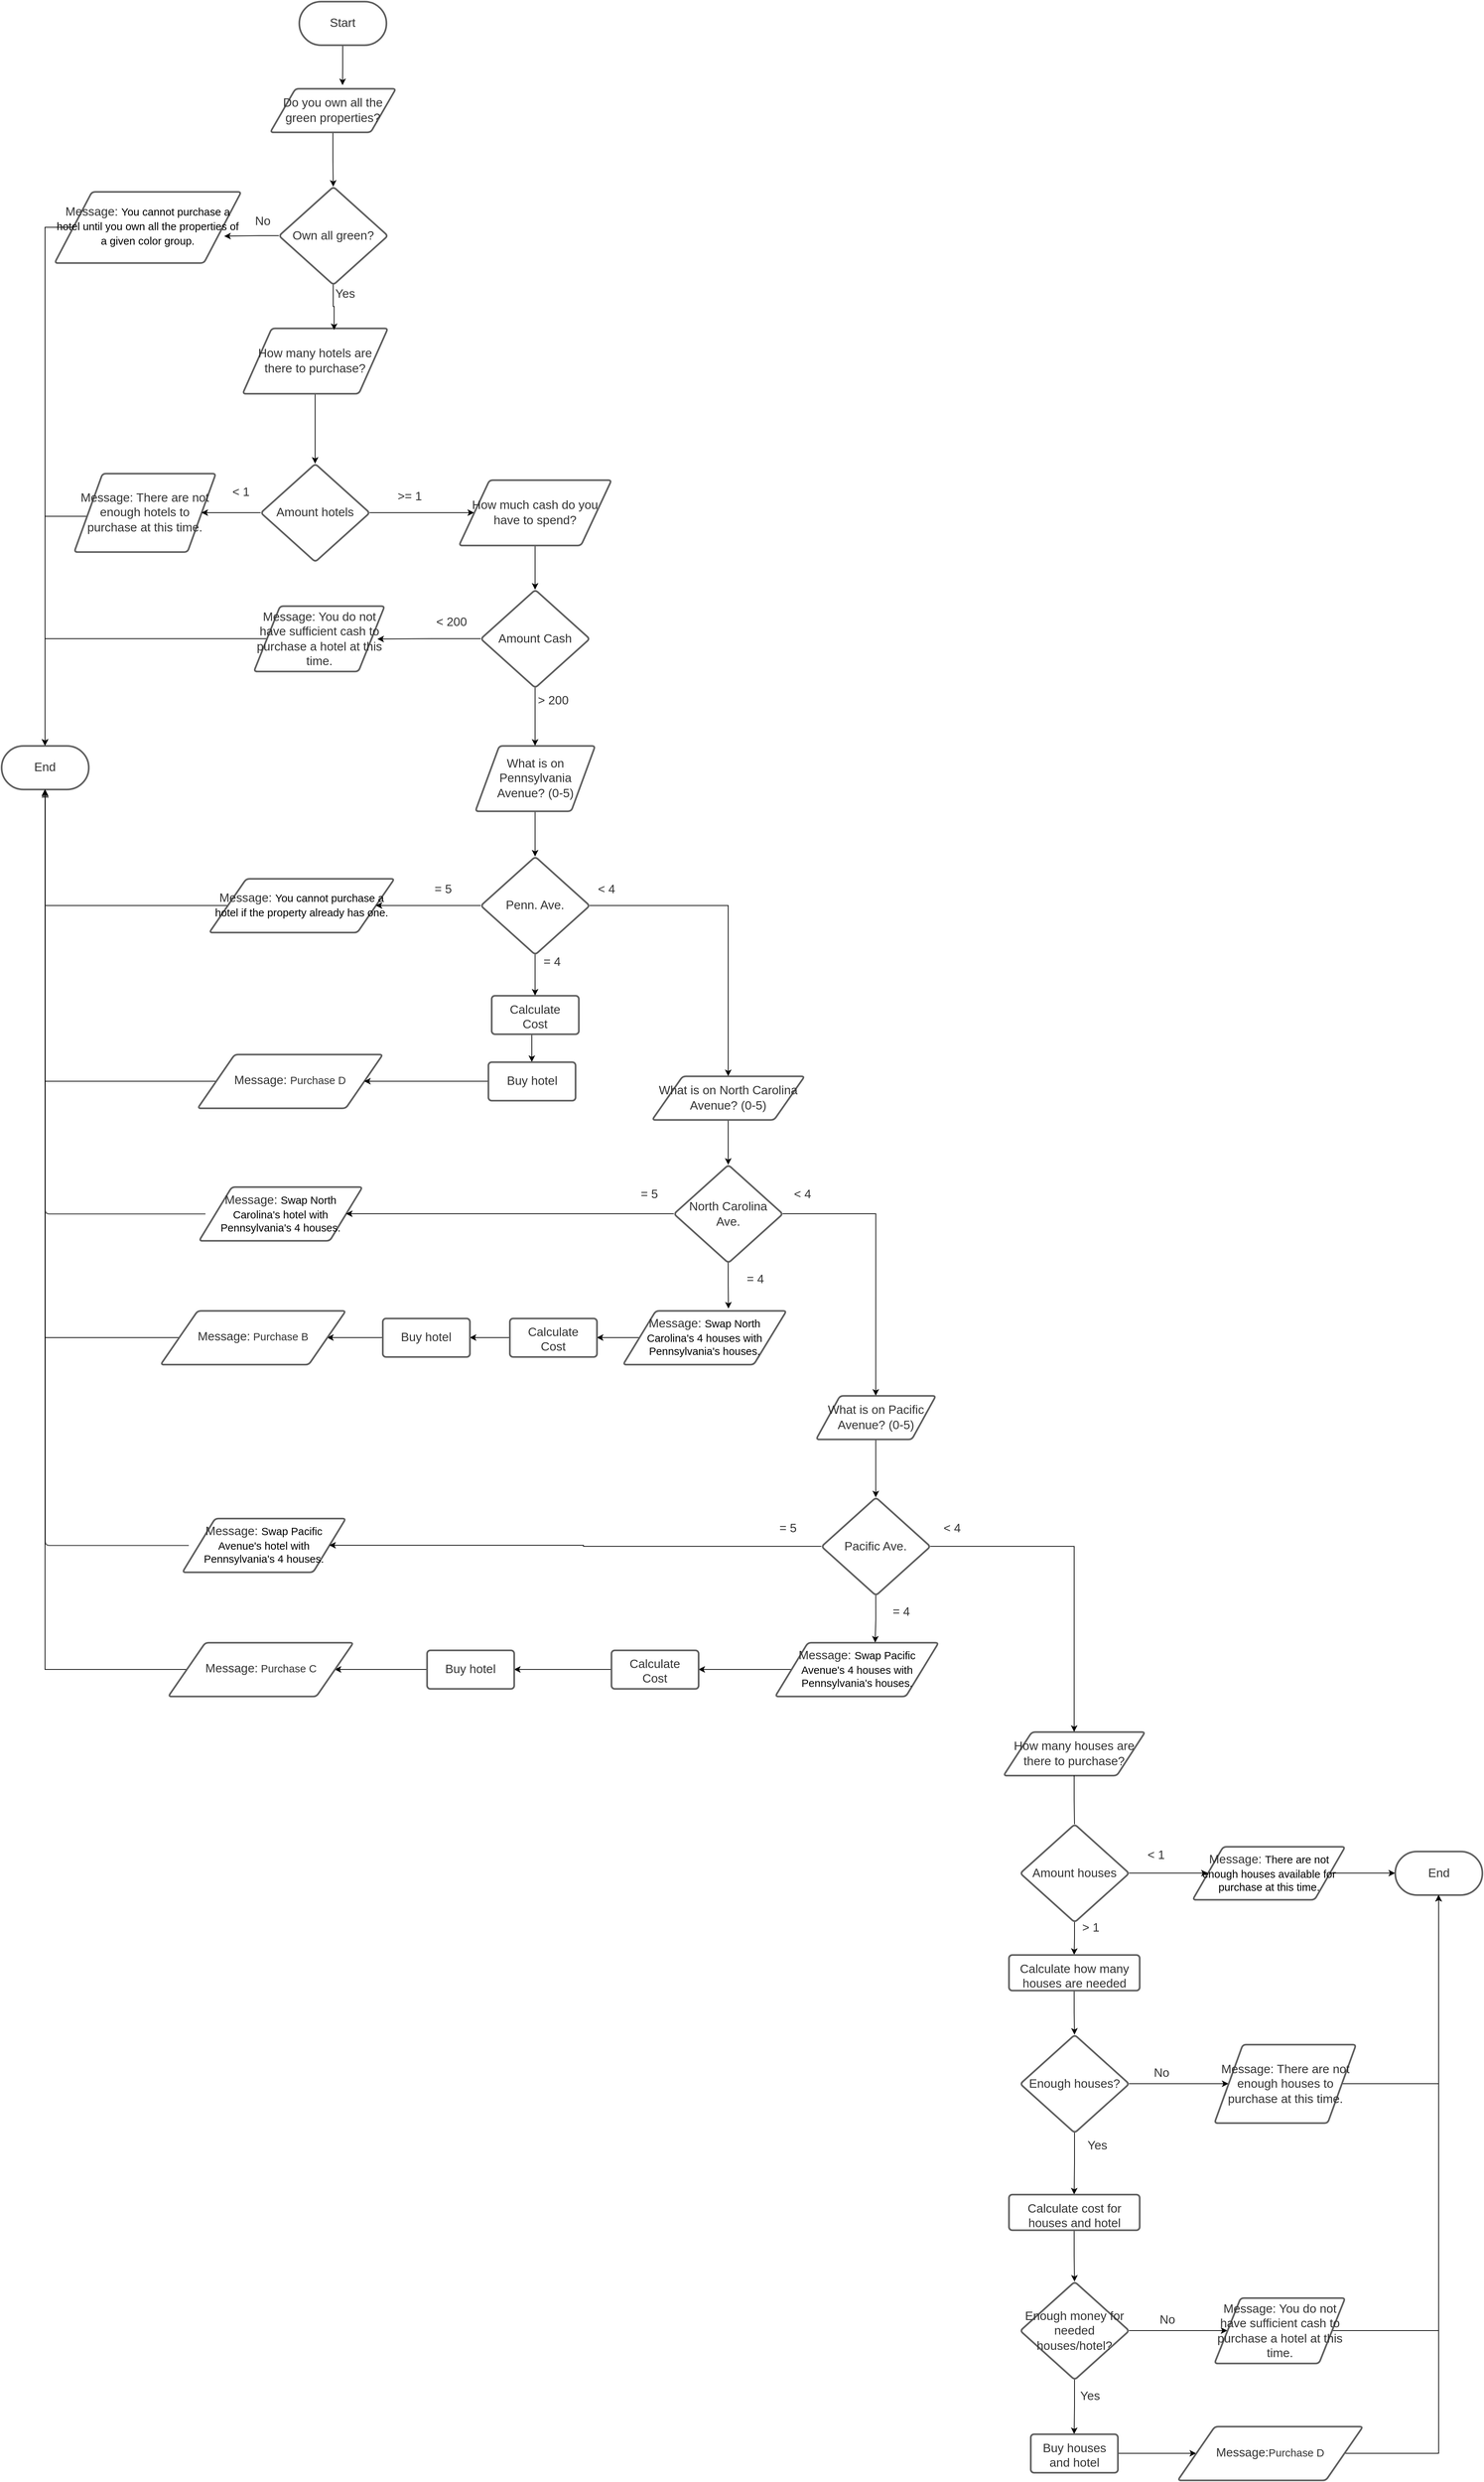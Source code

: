 <mxfile version="16.4.3" type="github">
  <diagram id="C5RBs43oDa-KdzZeNtuy" name="Page-1">
    <mxGraphModel dx="5939" dy="4526" grid="1" gridSize="10" guides="1" tooltips="1" connect="1" arrows="1" fold="1" page="1" pageScale="1" pageWidth="827" pageHeight="1169" math="0" shadow="0">
      <root>
        <mxCell id="WIyWlLk6GJQsqaUBKTNV-0" />
        <mxCell id="WIyWlLk6GJQsqaUBKTNV-1" parent="WIyWlLk6GJQsqaUBKTNV-0" />
        <mxCell id="KQ5omTvD-jRsE8OsYzOa-6" style="edgeStyle=orthogonalEdgeStyle;rounded=0;orthogonalLoop=1;jettySize=auto;html=1;exitX=0.5;exitY=1;exitDx=0;exitDy=0;entryX=0.577;entryY=-0.079;entryDx=0;entryDy=0;entryPerimeter=0;" edge="1" parent="WIyWlLk6GJQsqaUBKTNV-1" source="_lRPDXubaOkGiJBqrPie-2" target="_lRPDXubaOkGiJBqrPie-37">
          <mxGeometry relative="1" as="geometry" />
        </mxCell>
        <UserObject label="Start" lucidchartObjectId="~o4L6M-WGbOQ" id="_lRPDXubaOkGiJBqrPie-2">
          <mxCell style="html=1;overflow=block;blockSpacing=1;whiteSpace=wrap;rounded=1;arcSize=50;fontSize=16.7;fontColor=#333333;spacing=3.8;strokeColor=#5e5e5e;strokeOpacity=100;strokeWidth=2.3;" parent="WIyWlLk6GJQsqaUBKTNV-1" vertex="1">
            <mxGeometry x="350" y="-1260" width="120" height="60" as="geometry" />
          </mxCell>
        </UserObject>
        <mxCell id="KQ5omTvD-jRsE8OsYzOa-18" style="edgeStyle=orthogonalEdgeStyle;rounded=0;orthogonalLoop=1;jettySize=auto;html=1;exitX=0.5;exitY=1;exitDx=0;exitDy=0;entryX=0.5;entryY=0;entryDx=0;entryDy=0;" edge="1" parent="WIyWlLk6GJQsqaUBKTNV-1" source="_lRPDXubaOkGiJBqrPie-3" target="KQ5omTvD-jRsE8OsYzOa-13">
          <mxGeometry relative="1" as="geometry" />
        </mxCell>
        <UserObject label="How many hotels are there to purchase?" lucidchartObjectId="Rp4LjUylarVj" id="_lRPDXubaOkGiJBqrPie-3">
          <mxCell style="html=1;overflow=block;blockSpacing=1;whiteSpace=wrap;shape=parallelogram;perimeter=parallelogramPerimeter;anchorPointDirection=0;fontSize=16.7;fontColor=#333333;spacing=3.8;strokeColor=#5e5e5e;strokeOpacity=100;rounded=1;absoluteArcSize=1;arcSize=9;strokeWidth=2.3;" parent="WIyWlLk6GJQsqaUBKTNV-1" vertex="1">
            <mxGeometry x="272" y="-810" width="200" height="90" as="geometry" />
          </mxCell>
        </UserObject>
        <UserObject label="&amp;gt;= 1" lucidchartObjectId="Oq4LSkVbe2Wp" id="_lRPDXubaOkGiJBqrPie-5">
          <mxCell style="html=1;overflow=block;blockSpacing=1;whiteSpace=wrap;fontSize=16.7;fontColor=#333333;spacing=3.8;strokeOpacity=0;fillOpacity=0;rounded=1;absoluteArcSize=1;arcSize=9;fillColor=#ffffff;strokeWidth=2.3;" parent="WIyWlLk6GJQsqaUBKTNV-1" vertex="1">
            <mxGeometry x="465" y="-601" width="75" height="45" as="geometry" />
          </mxCell>
        </UserObject>
        <UserObject label="&amp;lt; 1" lucidchartObjectId="Wt4LL7ozciW3" id="_lRPDXubaOkGiJBqrPie-7">
          <mxCell style="html=1;overflow=block;blockSpacing=1;whiteSpace=wrap;fontSize=16.7;fontColor=#333333;spacing=3.8;strokeOpacity=0;fillOpacity=0;rounded=1;absoluteArcSize=1;arcSize=9;fillColor=#ffffff;strokeWidth=2.3;" parent="WIyWlLk6GJQsqaUBKTNV-1" vertex="1">
            <mxGeometry x="240" y="-607" width="60" height="45" as="geometry" />
          </mxCell>
        </UserObject>
        <mxCell id="KQ5omTvD-jRsE8OsYzOa-23" style="edgeStyle=orthogonalEdgeStyle;rounded=0;orthogonalLoop=1;jettySize=auto;html=1;exitX=0.5;exitY=1;exitDx=0;exitDy=0;entryX=0.5;entryY=0;entryDx=0;entryDy=0;" edge="1" parent="WIyWlLk6GJQsqaUBKTNV-1" source="_lRPDXubaOkGiJBqrPie-8" target="KQ5omTvD-jRsE8OsYzOa-20">
          <mxGeometry relative="1" as="geometry" />
        </mxCell>
        <UserObject label="How much cash do you have to spend?" lucidchartObjectId="Ou4Lvg8p30~v" id="_lRPDXubaOkGiJBqrPie-8">
          <mxCell style="html=1;overflow=block;blockSpacing=1;whiteSpace=wrap;shape=parallelogram;perimeter=parallelogramPerimeter;anchorPointDirection=0;fontSize=16.7;fontColor=#333333;spacing=3.8;strokeColor=#5e5e5e;strokeOpacity=100;rounded=1;absoluteArcSize=1;arcSize=9;strokeWidth=2.3;" parent="WIyWlLk6GJQsqaUBKTNV-1" vertex="1">
            <mxGeometry x="570" y="-601" width="210" height="90" as="geometry" />
          </mxCell>
        </UserObject>
        <mxCell id="_lRPDXubaOkGiJBqrPie-110" style="edgeStyle=orthogonalEdgeStyle;rounded=0;orthogonalLoop=1;jettySize=auto;html=1;exitX=0;exitY=0.5;exitDx=0;exitDy=0;entryX=0.5;entryY=0;entryDx=0;entryDy=0;" parent="WIyWlLk6GJQsqaUBKTNV-1" source="_lRPDXubaOkGiJBqrPie-9" target="_lRPDXubaOkGiJBqrPie-21" edge="1">
          <mxGeometry relative="1" as="geometry">
            <Array as="points">
              <mxPoint x="19" y="-551" />
              <mxPoint x="-60" y="-551" />
            </Array>
          </mxGeometry>
        </mxCell>
        <UserObject label="Message: There are not enough hotels to purchase at this time. " lucidchartObjectId="Dv4LKWf5ZWHa" id="_lRPDXubaOkGiJBqrPie-9">
          <mxCell style="html=1;overflow=block;blockSpacing=1;whiteSpace=wrap;shape=parallelogram;perimeter=parallelogramPerimeter;anchorPointDirection=0;fontSize=16.7;fontColor=#333333;spacing=3.8;strokeColor=#5e5e5e;strokeOpacity=100;rounded=1;absoluteArcSize=1;arcSize=9;strokeWidth=2.3;" parent="WIyWlLk6GJQsqaUBKTNV-1" vertex="1">
            <mxGeometry x="40" y="-610" width="195" height="108" as="geometry" />
          </mxCell>
        </UserObject>
        <UserObject label="&amp;lt; 200" lucidchartObjectId="rx4Lw~XhoP5l" id="_lRPDXubaOkGiJBqrPie-11">
          <mxCell style="html=1;overflow=block;blockSpacing=1;whiteSpace=wrap;fontSize=16.7;fontColor=#333333;spacing=3.8;strokeOpacity=0;fillOpacity=0;rounded=1;absoluteArcSize=1;arcSize=9;fillColor=#ffffff;strokeWidth=2.3;" parent="WIyWlLk6GJQsqaUBKTNV-1" vertex="1">
            <mxGeometry x="530" y="-427.5" width="60" height="45" as="geometry" />
          </mxCell>
        </UserObject>
        <mxCell id="KQ5omTvD-jRsE8OsYzOa-28" style="edgeStyle=orthogonalEdgeStyle;rounded=0;orthogonalLoop=1;jettySize=auto;html=1;exitX=0;exitY=0.5;exitDx=0;exitDy=0;entryX=0.5;entryY=0;entryDx=0;entryDy=0;" edge="1" parent="WIyWlLk6GJQsqaUBKTNV-1" source="_lRPDXubaOkGiJBqrPie-12" target="_lRPDXubaOkGiJBqrPie-21">
          <mxGeometry relative="1" as="geometry" />
        </mxCell>
        <UserObject label="Message: You do not have sufficient cash to purchase a hotel at this time." lucidchartObjectId="Vx4LDHK.OHw_" id="_lRPDXubaOkGiJBqrPie-12">
          <mxCell style="html=1;overflow=block;blockSpacing=1;whiteSpace=wrap;shape=parallelogram;perimeter=parallelogramPerimeter;anchorPointDirection=0;fontSize=16.7;fontColor=#333333;spacing=3.8;strokeColor=#5e5e5e;strokeOpacity=100;rounded=1;absoluteArcSize=1;arcSize=9;strokeWidth=2.3;" parent="WIyWlLk6GJQsqaUBKTNV-1" vertex="1">
            <mxGeometry x="287.5" y="-427.5" width="180" height="90" as="geometry" />
          </mxCell>
        </UserObject>
        <UserObject label="End" lucidchartObjectId="qz4LQU1yMvFs" id="_lRPDXubaOkGiJBqrPie-13">
          <mxCell style="html=1;overflow=block;blockSpacing=1;whiteSpace=wrap;rounded=1;arcSize=50;fontSize=16.7;fontColor=#333333;spacing=3.8;strokeColor=#5e5e5e;strokeOpacity=100;strokeWidth=2.3;" parent="WIyWlLk6GJQsqaUBKTNV-1" vertex="1">
            <mxGeometry x="1859.5" y="1287.5" width="120" height="60" as="geometry" />
          </mxCell>
        </UserObject>
        <UserObject label="&amp;gt; 200" lucidchartObjectId="dA4LQXGuhgzW" id="_lRPDXubaOkGiJBqrPie-15">
          <mxCell style="html=1;overflow=block;blockSpacing=1;whiteSpace=wrap;fontSize=16.7;fontColor=#333333;spacing=3.8;strokeOpacity=0;fillOpacity=0;rounded=1;absoluteArcSize=1;arcSize=9;fillColor=#ffffff;strokeWidth=2.3;" parent="WIyWlLk6GJQsqaUBKTNV-1" vertex="1">
            <mxGeometry x="670" y="-320" width="60" height="45" as="geometry" />
          </mxCell>
        </UserObject>
        <mxCell id="KQ5omTvD-jRsE8OsYzOa-30" style="edgeStyle=orthogonalEdgeStyle;rounded=0;orthogonalLoop=1;jettySize=auto;html=1;exitX=0.5;exitY=1;exitDx=0;exitDy=0;entryX=0.5;entryY=0;entryDx=0;entryDy=0;" edge="1" parent="WIyWlLk6GJQsqaUBKTNV-1" source="_lRPDXubaOkGiJBqrPie-16" target="KQ5omTvD-jRsE8OsYzOa-29">
          <mxGeometry relative="1" as="geometry" />
        </mxCell>
        <UserObject label="What is on Pennsylvania Avenue? (0-5)" lucidchartObjectId="FC4LYpZkh8p0" id="_lRPDXubaOkGiJBqrPie-16">
          <mxCell style="html=1;overflow=block;blockSpacing=1;whiteSpace=wrap;shape=parallelogram;perimeter=parallelogramPerimeter;anchorPointDirection=0;fontSize=16.7;fontColor=#333333;spacing=3.8;strokeColor=#5e5e5e;strokeOpacity=100;rounded=1;absoluteArcSize=1;arcSize=9;strokeWidth=2.3;" parent="WIyWlLk6GJQsqaUBKTNV-1" vertex="1">
            <mxGeometry x="592.5" y="-235" width="165" height="90" as="geometry" />
          </mxCell>
        </UserObject>
        <UserObject label="= 5" lucidchartObjectId="~E4Lz~qui-K~" id="_lRPDXubaOkGiJBqrPie-18">
          <mxCell style="html=1;overflow=block;blockSpacing=1;whiteSpace=wrap;fontSize=16.7;fontColor=#333333;spacing=3.8;strokeOpacity=0;fillOpacity=0;rounded=1;absoluteArcSize=1;arcSize=9;fillColor=#ffffff;strokeWidth=2.3;" parent="WIyWlLk6GJQsqaUBKTNV-1" vertex="1">
            <mxGeometry x="526" y="-60" width="45" height="45" as="geometry" />
          </mxCell>
        </UserObject>
        <mxCell id="KQ5omTvD-jRsE8OsYzOa-71" style="edgeStyle=orthogonalEdgeStyle;rounded=0;orthogonalLoop=1;jettySize=auto;html=1;exitX=0;exitY=0.5;exitDx=0;exitDy=0;entryX=0.5;entryY=1;entryDx=0;entryDy=0;" edge="1" parent="WIyWlLk6GJQsqaUBKTNV-1" source="_lRPDXubaOkGiJBqrPie-19" target="_lRPDXubaOkGiJBqrPie-21">
          <mxGeometry relative="1" as="geometry" />
        </mxCell>
        <UserObject label="&lt;div style=&quot;display: flex; justify-content: center; text-align: center; align-items: baseline; font-size: 0; line-height: 1.25;margin-top: -2px;&quot;&gt;&lt;span&gt;&lt;span style=&quot;font-size:16.7px;color:#333333;&quot;&gt;Message: &lt;/span&gt;&lt;span style=&quot;font-size:14.7px;color:#000000;&quot;&gt;You cannot purchase a hotel if the property already has one.&lt;/span&gt;&lt;/span&gt;&lt;/div&gt;" lucidchartObjectId="HF4LeiOFwFbh" id="_lRPDXubaOkGiJBqrPie-19">
          <mxCell style="html=1;overflow=block;blockSpacing=1;whiteSpace=wrap;shape=parallelogram;perimeter=parallelogramPerimeter;anchorPointDirection=0;fontSize=13;spacing=3.8;strokeColor=#5e5e5e;strokeOpacity=100;rounded=1;absoluteArcSize=1;arcSize=9;strokeWidth=2.3;" parent="WIyWlLk6GJQsqaUBKTNV-1" vertex="1">
            <mxGeometry x="226" y="-52" width="255" height="74" as="geometry" />
          </mxCell>
        </UserObject>
        <UserObject label="End" lucidchartObjectId="nH4L8dnZnaOt" id="_lRPDXubaOkGiJBqrPie-21">
          <mxCell style="html=1;overflow=block;blockSpacing=1;whiteSpace=wrap;rounded=1;arcSize=50;fontSize=16.7;fontColor=#333333;spacing=3.8;strokeColor=#5e5e5e;strokeOpacity=100;strokeWidth=2.3;" parent="WIyWlLk6GJQsqaUBKTNV-1" vertex="1">
            <mxGeometry x="-60" y="-235" width="120" height="60" as="geometry" />
          </mxCell>
        </UserObject>
        <UserObject label="&amp;lt; 4" lucidchartObjectId="yM4L.58mUx7Q" id="_lRPDXubaOkGiJBqrPie-22">
          <mxCell style="html=1;overflow=block;blockSpacing=1;whiteSpace=wrap;fontSize=16.7;fontColor=#333333;spacing=3.8;strokeOpacity=0;fillOpacity=0;rounded=1;absoluteArcSize=1;arcSize=9;fillColor=#ffffff;strokeWidth=2.3;" parent="WIyWlLk6GJQsqaUBKTNV-1" vertex="1">
            <mxGeometry x="751" y="-60" width="45" height="45" as="geometry" />
          </mxCell>
        </UserObject>
        <mxCell id="KQ5omTvD-jRsE8OsYzOa-37" style="edgeStyle=orthogonalEdgeStyle;rounded=0;orthogonalLoop=1;jettySize=auto;html=1;exitX=0.5;exitY=1;exitDx=0;exitDy=0;entryX=0.5;entryY=0;entryDx=0;entryDy=0;" edge="1" parent="WIyWlLk6GJQsqaUBKTNV-1" source="_lRPDXubaOkGiJBqrPie-23" target="KQ5omTvD-jRsE8OsYzOa-35">
          <mxGeometry relative="1" as="geometry" />
        </mxCell>
        <UserObject label="What is on North Carolina Avenue? (0-5)" lucidchartObjectId="TM4L3.c89rMN" id="_lRPDXubaOkGiJBqrPie-23">
          <mxCell style="html=1;overflow=block;blockSpacing=1;whiteSpace=wrap;shape=parallelogram;perimeter=parallelogramPerimeter;anchorPointDirection=0;fontSize=16.7;fontColor=#333333;spacing=3.8;strokeColor=#5e5e5e;strokeOpacity=100;rounded=1;absoluteArcSize=1;arcSize=9;strokeWidth=2.3;" parent="WIyWlLk6GJQsqaUBKTNV-1" vertex="1">
            <mxGeometry x="836" y="220" width="210" height="60" as="geometry" />
          </mxCell>
        </UserObject>
        <UserObject label="= 5" lucidchartObjectId="6O4LAdR3..Qr" id="_lRPDXubaOkGiJBqrPie-26">
          <mxCell style="html=1;overflow=block;blockSpacing=1;whiteSpace=wrap;fontSize=16.7;fontColor=#333333;spacing=3.8;strokeOpacity=0;fillOpacity=0;rounded=1;absoluteArcSize=1;arcSize=9;fillColor=#ffffff;strokeWidth=2.3;" parent="WIyWlLk6GJQsqaUBKTNV-1" vertex="1">
            <mxGeometry x="810" y="360" width="45" height="45" as="geometry" />
          </mxCell>
        </UserObject>
        <UserObject label="&lt;div style=&quot;display: flex; justify-content: center; text-align: center; align-items: baseline; font-size: 0; line-height: 1.25;margin-top: -2px;&quot;&gt;&lt;span&gt;&lt;span style=&quot;font-size:16.7px;color:#333333;&quot;&gt;Message: &lt;/span&gt;&lt;span style=&quot;font-size:14.7px;color:#000000;&quot;&gt;Swap North Carolina&#39;s hotel with Pennsylvania&#39;s 4 houses.&lt;/span&gt;&lt;/span&gt;&lt;/div&gt;" lucidchartObjectId="bP4LWqiYvdBs" id="_lRPDXubaOkGiJBqrPie-27">
          <mxCell style="html=1;overflow=block;blockSpacing=1;whiteSpace=wrap;shape=parallelogram;perimeter=parallelogramPerimeter;anchorPointDirection=0;fontSize=13;spacing=3.8;strokeColor=#5e5e5e;strokeOpacity=100;rounded=1;absoluteArcSize=1;arcSize=9;strokeWidth=2.3;" parent="WIyWlLk6GJQsqaUBKTNV-1" vertex="1">
            <mxGeometry x="212" y="372.5" width="225" height="74" as="geometry" />
          </mxCell>
        </UserObject>
        <UserObject label="" lucidchartObjectId="WQ4LgLNBtmQ0" id="_lRPDXubaOkGiJBqrPie-28">
          <mxCell style="html=1;jettySize=18;whiteSpace=wrap;fontSize=13;strokeColor=#5E5E5E;strokeWidth=1.5;rounded=1;arcSize=12;edgeStyle=orthogonalEdgeStyle;startArrow=none;endArrow=block;endFill=1;exitX=0.039;exitY=0.5;exitPerimeter=0;entryX=0.5;entryY=1.019;entryPerimeter=0;" parent="WIyWlLk6GJQsqaUBKTNV-1" source="_lRPDXubaOkGiJBqrPie-27" target="_lRPDXubaOkGiJBqrPie-21" edge="1">
            <mxGeometry width="100" height="100" relative="1" as="geometry">
              <Array as="points" />
            </mxGeometry>
          </mxCell>
        </UserObject>
        <UserObject label="= 4" lucidchartObjectId="mR4L8MmEPXn5" id="_lRPDXubaOkGiJBqrPie-29">
          <mxCell style="html=1;overflow=block;blockSpacing=1;whiteSpace=wrap;fontSize=16.7;fontColor=#333333;spacing=3.8;strokeOpacity=0;fillOpacity=0;rounded=1;absoluteArcSize=1;arcSize=9;fillColor=#ffffff;strokeWidth=2.3;" parent="WIyWlLk6GJQsqaUBKTNV-1" vertex="1">
            <mxGeometry x="676" y="40" width="45" height="45" as="geometry" />
          </mxCell>
        </UserObject>
        <UserObject label="= 4" lucidchartObjectId="ZR4LKjGNUCcw" id="_lRPDXubaOkGiJBqrPie-30">
          <mxCell style="html=1;overflow=block;blockSpacing=1;whiteSpace=wrap;fontSize=16.7;fontColor=#333333;spacing=3.8;strokeOpacity=0;fillOpacity=0;rounded=1;absoluteArcSize=1;arcSize=9;fillColor=#ffffff;strokeWidth=2.3;" parent="WIyWlLk6GJQsqaUBKTNV-1" vertex="1">
            <mxGeometry x="956" y="477" width="45" height="45" as="geometry" />
          </mxCell>
        </UserObject>
        <mxCell id="KQ5omTvD-jRsE8OsYzOa-44" style="edgeStyle=orthogonalEdgeStyle;rounded=0;orthogonalLoop=1;jettySize=auto;html=1;exitX=0.5;exitY=1;exitDx=0;exitDy=0;entryX=0.5;entryY=0;entryDx=0;entryDy=0;" edge="1" parent="WIyWlLk6GJQsqaUBKTNV-1" source="_lRPDXubaOkGiJBqrPie-31" target="KQ5omTvD-jRsE8OsYzOa-42">
          <mxGeometry relative="1" as="geometry" />
        </mxCell>
        <UserObject label="What is on Pacific Avenue? (0-5)" lucidchartObjectId="hS4LPWBagRwf" id="_lRPDXubaOkGiJBqrPie-31">
          <mxCell style="html=1;overflow=block;blockSpacing=1;whiteSpace=wrap;shape=parallelogram;perimeter=parallelogramPerimeter;anchorPointDirection=0;fontSize=16.7;fontColor=#333333;spacing=3.8;strokeColor=#5e5e5e;strokeOpacity=100;rounded=1;absoluteArcSize=1;arcSize=9;strokeWidth=2.3;" parent="WIyWlLk6GJQsqaUBKTNV-1" vertex="1">
            <mxGeometry x="1061.75" y="660" width="165" height="60" as="geometry" />
          </mxCell>
        </UserObject>
        <UserObject label="= 5" lucidchartObjectId="BT4LRs4Xe~HY" id="_lRPDXubaOkGiJBqrPie-34">
          <mxCell style="html=1;overflow=block;blockSpacing=1;whiteSpace=wrap;fontSize=16.7;fontColor=#333333;spacing=3.8;strokeOpacity=0;fillOpacity=0;rounded=1;absoluteArcSize=1;arcSize=9;fillColor=#ffffff;strokeWidth=2.3;" parent="WIyWlLk6GJQsqaUBKTNV-1" vertex="1">
            <mxGeometry x="1001" y="820" width="45" height="45" as="geometry" />
          </mxCell>
        </UserObject>
        <UserObject label="&lt;div style=&quot;display: flex; justify-content: center; text-align: center; align-items: baseline; font-size: 0; line-height: 1.25;margin-top: -2px;&quot;&gt;&lt;span&gt;&lt;span style=&quot;font-size:16.7px;color:#333333;&quot;&gt;Message: &lt;/span&gt;&lt;span style=&quot;font-size:14.7px;color:#000000;&quot;&gt;Swap Pacific Avenue&#39;s hotel with Pennsylvania&#39;s 4 houses.&lt;/span&gt;&lt;/span&gt;&lt;/div&gt;" lucidchartObjectId="ST4LfMOp6yFG" id="_lRPDXubaOkGiJBqrPie-35">
          <mxCell style="html=1;overflow=block;blockSpacing=1;whiteSpace=wrap;shape=parallelogram;perimeter=parallelogramPerimeter;anchorPointDirection=0;fontSize=13;spacing=3.8;strokeColor=#5e5e5e;strokeOpacity=100;rounded=1;absoluteArcSize=1;arcSize=9;strokeWidth=2.3;" parent="WIyWlLk6GJQsqaUBKTNV-1" vertex="1">
            <mxGeometry x="189" y="829" width="225" height="74" as="geometry" />
          </mxCell>
        </UserObject>
        <UserObject label="" lucidchartObjectId="AU4LGANa3ut-" id="_lRPDXubaOkGiJBqrPie-36">
          <mxCell style="html=1;jettySize=18;whiteSpace=wrap;fontSize=13;strokeColor=#5E5E5E;strokeWidth=1.5;rounded=1;arcSize=12;edgeStyle=orthogonalEdgeStyle;startArrow=none;endArrow=block;endFill=1;exitX=0.039;exitY=0.5;exitPerimeter=0;entryX=0.5;entryY=1.019;entryPerimeter=0;" parent="WIyWlLk6GJQsqaUBKTNV-1" source="_lRPDXubaOkGiJBqrPie-35" target="_lRPDXubaOkGiJBqrPie-21" edge="1">
            <mxGeometry width="100" height="100" relative="1" as="geometry">
              <Array as="points" />
            </mxGeometry>
          </mxCell>
        </UserObject>
        <mxCell id="KQ5omTvD-jRsE8OsYzOa-5" style="edgeStyle=orthogonalEdgeStyle;rounded=0;orthogonalLoop=1;jettySize=auto;html=1;exitX=0.5;exitY=1;exitDx=0;exitDy=0;entryX=0.5;entryY=0;entryDx=0;entryDy=0;" edge="1" parent="WIyWlLk6GJQsqaUBKTNV-1" source="_lRPDXubaOkGiJBqrPie-37" target="KQ5omTvD-jRsE8OsYzOa-2">
          <mxGeometry relative="1" as="geometry" />
        </mxCell>
        <UserObject label="Do you own all the green properties?" lucidchartObjectId="HW4Lkh2LwaZQ" id="_lRPDXubaOkGiJBqrPie-37">
          <mxCell style="html=1;overflow=block;blockSpacing=1;whiteSpace=wrap;shape=parallelogram;perimeter=parallelogramPerimeter;anchorPointDirection=0;fontSize=16.7;fontColor=#333333;spacing=3.8;strokeColor=#5e5e5e;strokeOpacity=100;rounded=1;absoluteArcSize=1;arcSize=9;strokeWidth=2.3;" parent="WIyWlLk6GJQsqaUBKTNV-1" vertex="1">
            <mxGeometry x="310" y="-1140" width="173" height="60" as="geometry" />
          </mxCell>
        </UserObject>
        <UserObject label="Yes" lucidchartObjectId="1X4LnkMYXIVd" id="_lRPDXubaOkGiJBqrPie-40">
          <mxCell style="html=1;overflow=block;blockSpacing=1;whiteSpace=wrap;fontSize=16.7;fontColor=#333333;spacing=3.8;strokeOpacity=0;fillOpacity=0;rounded=1;absoluteArcSize=1;arcSize=9;fillColor=#ffffff;strokeWidth=2.3;" parent="WIyWlLk6GJQsqaUBKTNV-1" vertex="1">
            <mxGeometry x="390" y="-880" width="47" height="45" as="geometry" />
          </mxCell>
        </UserObject>
        <mxCell id="KQ5omTvD-jRsE8OsYzOa-70" style="edgeStyle=orthogonalEdgeStyle;rounded=0;orthogonalLoop=1;jettySize=auto;html=1;exitX=0;exitY=0.5;exitDx=0;exitDy=0;entryX=0.5;entryY=0;entryDx=0;entryDy=0;" edge="1" parent="WIyWlLk6GJQsqaUBKTNV-1" source="_lRPDXubaOkGiJBqrPie-41" target="_lRPDXubaOkGiJBqrPie-21">
          <mxGeometry relative="1" as="geometry">
            <Array as="points">
              <mxPoint y="-949" />
            </Array>
          </mxGeometry>
        </mxCell>
        <UserObject label="&lt;div style=&quot;display: flex ; justify-content: center ; text-align: center ; align-items: baseline ; line-height: 1.25 ; margin-top: -2px ; font-size: 0px&quot;&gt;&lt;span&gt;&lt;span style=&quot;font-size: 16.7px ; color: #333333&quot;&gt;Message: &lt;/span&gt;&lt;span style=&quot;font-size: 14.7px ; color: #000000&quot;&gt;You cannot purchase a hotel until you own all the properties of a given color group.&lt;/span&gt;&lt;span style=&quot;font-size: 16.7px ; color: #333333&quot;&gt; &lt;/span&gt;&lt;/span&gt;&lt;/div&gt;" lucidchartObjectId="iY4LASc_hPoN" id="_lRPDXubaOkGiJBqrPie-41">
          <mxCell style="html=1;overflow=block;blockSpacing=1;whiteSpace=wrap;shape=parallelogram;perimeter=parallelogramPerimeter;anchorPointDirection=0;fontSize=13;spacing=3.8;strokeColor=#5e5e5e;strokeOpacity=100;rounded=1;absoluteArcSize=1;arcSize=9;strokeWidth=2.3;" parent="WIyWlLk6GJQsqaUBKTNV-1" vertex="1">
            <mxGeometry x="13" y="-998" width="257" height="98" as="geometry" />
          </mxCell>
        </UserObject>
        <mxCell id="_lRPDXubaOkGiJBqrPie-93" style="edgeStyle=orthogonalEdgeStyle;rounded=0;orthogonalLoop=1;jettySize=auto;html=1;exitX=0.5;exitY=1;exitDx=0;exitDy=0;entryX=0.5;entryY=0;entryDx=0;entryDy=0;startArrow=none;" parent="WIyWlLk6GJQsqaUBKTNV-1" source="KQ5omTvD-jRsE8OsYzOa-50" target="_lRPDXubaOkGiJBqrPie-51" edge="1">
          <mxGeometry relative="1" as="geometry" />
        </mxCell>
        <UserObject label="How many houses are there to purchase?" lucidchartObjectId="j64LscKjL9Q9" id="_lRPDXubaOkGiJBqrPie-46">
          <mxCell style="html=1;overflow=block;blockSpacing=1;whiteSpace=wrap;shape=parallelogram;perimeter=parallelogramPerimeter;anchorPointDirection=0;fontSize=16.7;fontColor=#333333;spacing=3.8;strokeColor=#5e5e5e;strokeOpacity=100;rounded=1;absoluteArcSize=1;arcSize=9;strokeWidth=2.3;" parent="WIyWlLk6GJQsqaUBKTNV-1" vertex="1">
            <mxGeometry x="1320" y="1123" width="195" height="60" as="geometry" />
          </mxCell>
        </UserObject>
        <UserObject label="&amp;lt; 1" lucidchartObjectId="974L2uTd8zk2" id="_lRPDXubaOkGiJBqrPie-49">
          <mxCell style="html=1;overflow=block;blockSpacing=1;whiteSpace=wrap;fontSize=16.7;fontColor=#333333;spacing=3.8;strokeOpacity=0;fillOpacity=0;rounded=1;absoluteArcSize=1;arcSize=9;fillColor=#ffffff;strokeWidth=2.3;" parent="WIyWlLk6GJQsqaUBKTNV-1" vertex="1">
            <mxGeometry x="1507.5" y="1270" width="45" height="45" as="geometry" />
          </mxCell>
        </UserObject>
        <mxCell id="_lRPDXubaOkGiJBqrPie-128" style="edgeStyle=orthogonalEdgeStyle;rounded=0;orthogonalLoop=1;jettySize=auto;html=1;exitX=1;exitY=0.5;exitDx=0;exitDy=0;entryX=0;entryY=0.5;entryDx=0;entryDy=0;" parent="WIyWlLk6GJQsqaUBKTNV-1" source="_lRPDXubaOkGiJBqrPie-50" target="_lRPDXubaOkGiJBqrPie-13" edge="1">
          <mxGeometry relative="1" as="geometry" />
        </mxCell>
        <UserObject label="&lt;div style=&quot;display: flex; justify-content: center; text-align: center; align-items: baseline; font-size: 0; line-height: 1.25;margin-top: -2px;&quot;&gt;&lt;span&gt;&lt;span style=&quot;font-size:16.7px;color:#333333;&quot;&gt;Message: &lt;/span&gt;&lt;span style=&quot;font-size:14.7px;color:#000000;&quot;&gt;There are not enough houses available for purchase at this time.&lt;/span&gt;&lt;/span&gt;&lt;/div&gt;" lucidchartObjectId="R94LELzEKuZJ" id="_lRPDXubaOkGiJBqrPie-50">
          <mxCell style="html=1;overflow=block;blockSpacing=1;whiteSpace=wrap;shape=parallelogram;perimeter=parallelogramPerimeter;anchorPointDirection=0;fontSize=13;spacing=3.8;strokeColor=#5e5e5e;strokeOpacity=100;rounded=1;absoluteArcSize=1;arcSize=9;strokeWidth=2.3;" parent="WIyWlLk6GJQsqaUBKTNV-1" vertex="1">
            <mxGeometry x="1580.5" y="1281" width="210" height="73" as="geometry" />
          </mxCell>
        </UserObject>
        <mxCell id="_lRPDXubaOkGiJBqrPie-138" style="edgeStyle=orthogonalEdgeStyle;rounded=0;orthogonalLoop=1;jettySize=auto;html=1;exitX=0.5;exitY=1;exitDx=0;exitDy=0;entryX=0.5;entryY=0;entryDx=0;entryDy=0;" parent="WIyWlLk6GJQsqaUBKTNV-1" source="_lRPDXubaOkGiJBqrPie-51" target="_lRPDXubaOkGiJBqrPie-136" edge="1">
          <mxGeometry relative="1" as="geometry" />
        </mxCell>
        <UserObject label="Calculate how many houses are needed" lucidchartObjectId="b_4LEWO7Ig7." id="_lRPDXubaOkGiJBqrPie-51">
          <mxCell style="html=1;overflow=block;blockSpacing=1;whiteSpace=wrap;fontSize=16.7;fontColor=#333333;spacing=9;strokeColor=#5e5e5e;strokeOpacity=100;rounded=1;absoluteArcSize=1;arcSize=9;strokeWidth=2.3;" parent="WIyWlLk6GJQsqaUBKTNV-1" vertex="1">
            <mxGeometry x="1327.5" y="1430" width="180" height="49" as="geometry" />
          </mxCell>
        </UserObject>
        <UserObject label="&amp;gt; 1" lucidchartObjectId="u.4L-PYsSXNK" id="_lRPDXubaOkGiJBqrPie-53">
          <mxCell style="html=1;overflow=block;blockSpacing=1;whiteSpace=wrap;fontSize=16.7;fontColor=#333333;spacing=3.8;strokeOpacity=0;fillOpacity=0;rounded=1;absoluteArcSize=1;arcSize=9;fillColor=#ffffff;strokeWidth=2.3;" parent="WIyWlLk6GJQsqaUBKTNV-1" vertex="1">
            <mxGeometry x="1418" y="1370" width="45" height="45" as="geometry" />
          </mxCell>
        </UserObject>
        <mxCell id="_lRPDXubaOkGiJBqrPie-67" style="edgeStyle=orthogonalEdgeStyle;rounded=0;orthogonalLoop=1;jettySize=auto;html=1;exitX=0.5;exitY=1;exitDx=0;exitDy=0;entryX=0.5;entryY=0;entryDx=0;entryDy=0;" parent="WIyWlLk6GJQsqaUBKTNV-1" source="_lRPDXubaOkGiJBqrPie-54" target="_lRPDXubaOkGiJBqrPie-62" edge="1">
          <mxGeometry relative="1" as="geometry" />
        </mxCell>
        <mxCell id="_lRPDXubaOkGiJBqrPie-131" style="edgeStyle=orthogonalEdgeStyle;rounded=0;orthogonalLoop=1;jettySize=auto;html=1;exitX=1;exitY=0.5;exitDx=0;exitDy=0;entryX=0;entryY=0.5;entryDx=0;entryDy=0;" parent="WIyWlLk6GJQsqaUBKTNV-1" source="_lRPDXubaOkGiJBqrPie-54" target="_lRPDXubaOkGiJBqrPie-56" edge="1">
          <mxGeometry relative="1" as="geometry" />
        </mxCell>
        <UserObject label="Enough money for needed houses/hotel?" lucidchartObjectId="~~4L5L9Enx6O" id="_lRPDXubaOkGiJBqrPie-54">
          <mxCell style="html=1;overflow=block;blockSpacing=1;whiteSpace=wrap;rhombus;fontSize=16.7;fontColor=#333333;spacing=3.8;strokeColor=#5e5e5e;strokeOpacity=100;rounded=1;absoluteArcSize=1;arcSize=9;strokeWidth=2.3;" parent="WIyWlLk6GJQsqaUBKTNV-1" vertex="1">
            <mxGeometry x="1343" y="1880" width="150" height="135" as="geometry" />
          </mxCell>
        </UserObject>
        <mxCell id="_lRPDXubaOkGiJBqrPie-133" style="edgeStyle=orthogonalEdgeStyle;rounded=0;orthogonalLoop=1;jettySize=auto;html=1;exitX=1;exitY=0.5;exitDx=0;exitDy=0;entryX=0.5;entryY=1;entryDx=0;entryDy=0;" parent="WIyWlLk6GJQsqaUBKTNV-1" source="_lRPDXubaOkGiJBqrPie-56" target="_lRPDXubaOkGiJBqrPie-13" edge="1">
          <mxGeometry relative="1" as="geometry" />
        </mxCell>
        <UserObject label="Message: You do not have sufficient cash to purchase a hotel at this time." lucidchartObjectId="fc5LX6gvMbFi" id="_lRPDXubaOkGiJBqrPie-56">
          <mxCell style="html=1;overflow=block;blockSpacing=1;whiteSpace=wrap;shape=parallelogram;perimeter=parallelogramPerimeter;anchorPointDirection=0;fontSize=16.7;fontColor=#333333;spacing=3.8;strokeColor=#5e5e5e;strokeOpacity=100;rounded=1;absoluteArcSize=1;arcSize=9;strokeWidth=2.3;" parent="WIyWlLk6GJQsqaUBKTNV-1" vertex="1">
            <mxGeometry x="1610.5" y="1902.5" width="180" height="90" as="geometry" />
          </mxCell>
        </UserObject>
        <mxCell id="_lRPDXubaOkGiJBqrPie-145" style="edgeStyle=orthogonalEdgeStyle;rounded=0;orthogonalLoop=1;jettySize=auto;html=1;exitX=1;exitY=0.5;exitDx=0;exitDy=0;entryX=0;entryY=0.5;entryDx=0;entryDy=0;" parent="WIyWlLk6GJQsqaUBKTNV-1" source="_lRPDXubaOkGiJBqrPie-62" target="_lRPDXubaOkGiJBqrPie-84" edge="1">
          <mxGeometry relative="1" as="geometry" />
        </mxCell>
        <UserObject label="Buy houses and hotel" lucidchartObjectId="Nd5LoAFWj8a." id="_lRPDXubaOkGiJBqrPie-62">
          <mxCell style="html=1;overflow=block;blockSpacing=1;whiteSpace=wrap;fontSize=16.7;fontColor=#333333;spacing=9;strokeColor=#5e5e5e;strokeOpacity=100;rounded=1;absoluteArcSize=1;arcSize=9;strokeWidth=2.3;" parent="WIyWlLk6GJQsqaUBKTNV-1" vertex="1">
            <mxGeometry x="1357.5" y="2090" width="120" height="53" as="geometry" />
          </mxCell>
        </UserObject>
        <mxCell id="KQ5omTvD-jRsE8OsYzOa-62" style="edgeStyle=orthogonalEdgeStyle;rounded=0;orthogonalLoop=1;jettySize=auto;html=1;exitX=0.5;exitY=1;exitDx=0;exitDy=0;entryX=0.5;entryY=0;entryDx=0;entryDy=0;" edge="1" parent="WIyWlLk6GJQsqaUBKTNV-1" source="_lRPDXubaOkGiJBqrPie-79" target="KQ5omTvD-jRsE8OsYzOa-59">
          <mxGeometry relative="1" as="geometry" />
        </mxCell>
        <UserObject label="Calculate Cost" lucidchartObjectId="Nd5LoAFWj8a." id="_lRPDXubaOkGiJBqrPie-79">
          <mxCell style="html=1;overflow=block;blockSpacing=1;whiteSpace=wrap;fontSize=16.7;fontColor=#333333;spacing=9;strokeColor=#5e5e5e;strokeOpacity=100;rounded=1;absoluteArcSize=1;arcSize=9;strokeWidth=2.3;" parent="WIyWlLk6GJQsqaUBKTNV-1" vertex="1">
            <mxGeometry x="615" y="109" width="120" height="53" as="geometry" />
          </mxCell>
        </UserObject>
        <mxCell id="KQ5omTvD-jRsE8OsYzOa-26" style="edgeStyle=orthogonalEdgeStyle;rounded=0;orthogonalLoop=1;jettySize=auto;html=1;exitX=0;exitY=0.5;exitDx=0;exitDy=0;entryX=0.5;entryY=1;entryDx=0;entryDy=0;" edge="1" parent="WIyWlLk6GJQsqaUBKTNV-1" source="_lRPDXubaOkGiJBqrPie-83" target="_lRPDXubaOkGiJBqrPie-21">
          <mxGeometry relative="1" as="geometry" />
        </mxCell>
        <UserObject label="&lt;div style=&quot;display: flex ; justify-content: center ; text-align: center ; align-items: baseline ; line-height: 1.25 ; margin-top: -2px&quot;&gt;&lt;span style=&quot;font-size: 16.7px ; color: rgb(51 , 51 , 51)&quot;&gt;Message:&amp;nbsp;&lt;/span&gt;&lt;span style=&quot;color: rgb(51 , 51 , 51)&quot;&gt;&lt;span style=&quot;font-size: 14.7px&quot;&gt;Purchase D&lt;/span&gt;&lt;/span&gt;&lt;/div&gt;" lucidchartObjectId="HF4LeiOFwFbh" id="_lRPDXubaOkGiJBqrPie-83">
          <mxCell style="html=1;overflow=block;blockSpacing=1;whiteSpace=wrap;shape=parallelogram;perimeter=parallelogramPerimeter;anchorPointDirection=0;fontSize=13;spacing=3.8;strokeColor=#5e5e5e;strokeOpacity=100;rounded=1;absoluteArcSize=1;arcSize=9;strokeWidth=2.3;" parent="WIyWlLk6GJQsqaUBKTNV-1" vertex="1">
            <mxGeometry x="210" y="190" width="255" height="74" as="geometry" />
          </mxCell>
        </UserObject>
        <mxCell id="_lRPDXubaOkGiJBqrPie-135" style="edgeStyle=orthogonalEdgeStyle;rounded=0;orthogonalLoop=1;jettySize=auto;html=1;exitX=1;exitY=0.5;exitDx=0;exitDy=0;entryX=0.5;entryY=1;entryDx=0;entryDy=0;" parent="WIyWlLk6GJQsqaUBKTNV-1" source="_lRPDXubaOkGiJBqrPie-84" target="_lRPDXubaOkGiJBqrPie-13" edge="1">
          <mxGeometry relative="1" as="geometry" />
        </mxCell>
        <UserObject label="&lt;div style=&quot;display: flex ; justify-content: center ; text-align: center ; align-items: baseline ; line-height: 1.25 ; margin-top: -2px&quot;&gt;&lt;span style=&quot;font-size: 16.7px ; color: rgb(51 , 51 , 51)&quot;&gt;Message: &lt;/span&gt;&lt;span style=&quot;color: rgb(51 , 51 , 51)&quot;&gt;&lt;span style=&quot;font-size: 14.7px&quot;&gt;Purchase D&lt;/span&gt;&lt;/span&gt;&lt;/div&gt;" lucidchartObjectId="HF4LeiOFwFbh" id="_lRPDXubaOkGiJBqrPie-84">
          <mxCell style="html=1;overflow=block;blockSpacing=1;whiteSpace=wrap;shape=parallelogram;perimeter=parallelogramPerimeter;anchorPointDirection=0;fontSize=13;spacing=3.8;strokeColor=#5e5e5e;strokeOpacity=100;rounded=1;absoluteArcSize=1;arcSize=9;strokeWidth=2.3;" parent="WIyWlLk6GJQsqaUBKTNV-1" vertex="1">
            <mxGeometry x="1560" y="2079.5" width="255" height="74" as="geometry" />
          </mxCell>
        </UserObject>
        <mxCell id="KQ5omTvD-jRsE8OsYzOa-65" style="edgeStyle=orthogonalEdgeStyle;rounded=0;orthogonalLoop=1;jettySize=auto;html=1;exitX=0;exitY=0.5;exitDx=0;exitDy=0;entryX=1;entryY=0.5;entryDx=0;entryDy=0;" edge="1" parent="WIyWlLk6GJQsqaUBKTNV-1" source="_lRPDXubaOkGiJBqrPie-95" target="_lRPDXubaOkGiJBqrPie-98">
          <mxGeometry relative="1" as="geometry" />
        </mxCell>
        <UserObject label="&lt;div style=&quot;display: flex ; justify-content: center ; text-align: center ; align-items: baseline ; font-size: 0 ; line-height: 1.25 ; margin-top: -2px&quot;&gt;&lt;span&gt;&lt;span style=&quot;font-size: 16.7px ; color: #333333&quot;&gt;Message: &lt;/span&gt;&lt;span style=&quot;font-size: 14.7px ; color: #000000&quot;&gt;Swap North Carolina&#39;s 4 houses with Pennsylvania&#39;s houses.&lt;/span&gt;&lt;/span&gt;&lt;/div&gt;" lucidchartObjectId="bP4LWqiYvdBs" id="_lRPDXubaOkGiJBqrPie-95">
          <mxCell style="html=1;overflow=block;blockSpacing=1;whiteSpace=wrap;shape=parallelogram;perimeter=parallelogramPerimeter;anchorPointDirection=0;fontSize=13;spacing=3.8;strokeColor=#5e5e5e;strokeOpacity=100;rounded=1;absoluteArcSize=1;arcSize=9;strokeWidth=2.3;" parent="WIyWlLk6GJQsqaUBKTNV-1" vertex="1">
            <mxGeometry x="796" y="543" width="225" height="74" as="geometry" />
          </mxCell>
        </UserObject>
        <mxCell id="_lRPDXubaOkGiJBqrPie-102" style="edgeStyle=orthogonalEdgeStyle;rounded=0;orthogonalLoop=1;jettySize=auto;html=1;exitX=0;exitY=0.5;exitDx=0;exitDy=0;startArrow=none;" parent="WIyWlLk6GJQsqaUBKTNV-1" source="KQ5omTvD-jRsE8OsYzOa-56" target="_lRPDXubaOkGiJBqrPie-99" edge="1">
          <mxGeometry relative="1" as="geometry" />
        </mxCell>
        <mxCell id="KQ5omTvD-jRsE8OsYzOa-66" style="edgeStyle=orthogonalEdgeStyle;rounded=0;orthogonalLoop=1;jettySize=auto;html=1;exitX=0;exitY=0.5;exitDx=0;exitDy=0;entryX=1;entryY=0.5;entryDx=0;entryDy=0;" edge="1" parent="WIyWlLk6GJQsqaUBKTNV-1" source="_lRPDXubaOkGiJBqrPie-98" target="KQ5omTvD-jRsE8OsYzOa-56">
          <mxGeometry relative="1" as="geometry" />
        </mxCell>
        <UserObject label="Calculate Cost" lucidchartObjectId="Nd5LoAFWj8a." id="_lRPDXubaOkGiJBqrPie-98">
          <mxCell style="html=1;overflow=block;blockSpacing=1;whiteSpace=wrap;fontSize=16.7;fontColor=#333333;spacing=9;strokeColor=#5e5e5e;strokeOpacity=100;rounded=1;absoluteArcSize=1;arcSize=9;strokeWidth=2.3;" parent="WIyWlLk6GJQsqaUBKTNV-1" vertex="1">
            <mxGeometry x="640" y="553.5" width="120" height="53" as="geometry" />
          </mxCell>
        </UserObject>
        <mxCell id="_lRPDXubaOkGiJBqrPie-104" style="edgeStyle=orthogonalEdgeStyle;rounded=0;orthogonalLoop=1;jettySize=auto;html=1;exitX=0;exitY=0.5;exitDx=0;exitDy=0;entryX=0.5;entryY=1;entryDx=0;entryDy=0;" parent="WIyWlLk6GJQsqaUBKTNV-1" source="_lRPDXubaOkGiJBqrPie-99" target="_lRPDXubaOkGiJBqrPie-21" edge="1">
          <mxGeometry relative="1" as="geometry" />
        </mxCell>
        <UserObject label="&lt;div style=&quot;display: flex ; justify-content: center ; text-align: center ; align-items: baseline ; line-height: 1.25 ; margin-top: -2px&quot;&gt;&lt;span style=&quot;font-size: 16.7px ; color: rgb(51 , 51 , 51)&quot;&gt;Message: &lt;/span&gt;&lt;span style=&quot;color: rgb(51 , 51 , 51)&quot;&gt;&lt;span style=&quot;font-size: 14.7px&quot;&gt;&amp;nbsp;Purchase B&lt;/span&gt;&lt;/span&gt;&lt;/div&gt;" lucidchartObjectId="HF4LeiOFwFbh" id="_lRPDXubaOkGiJBqrPie-99">
          <mxCell style="html=1;overflow=block;blockSpacing=1;whiteSpace=wrap;shape=parallelogram;perimeter=parallelogramPerimeter;anchorPointDirection=0;fontSize=13;spacing=3.8;strokeColor=#5e5e5e;strokeOpacity=100;rounded=1;absoluteArcSize=1;arcSize=9;strokeWidth=2.3;" parent="WIyWlLk6GJQsqaUBKTNV-1" vertex="1">
            <mxGeometry x="159" y="543" width="255" height="74" as="geometry" />
          </mxCell>
        </UserObject>
        <UserObject label="&amp;lt; 4" lucidchartObjectId="yM4L.58mUx7Q" id="_lRPDXubaOkGiJBqrPie-108">
          <mxCell style="html=1;overflow=block;blockSpacing=1;whiteSpace=wrap;fontSize=16.7;fontColor=#333333;spacing=3.8;strokeOpacity=0;fillOpacity=0;rounded=1;absoluteArcSize=1;arcSize=9;fillColor=#ffffff;strokeWidth=2.3;" parent="WIyWlLk6GJQsqaUBKTNV-1" vertex="1">
            <mxGeometry x="1021" y="360" width="45" height="45" as="geometry" />
          </mxCell>
        </UserObject>
        <mxCell id="_lRPDXubaOkGiJBqrPie-121" style="edgeStyle=orthogonalEdgeStyle;rounded=0;orthogonalLoop=1;jettySize=auto;html=1;exitX=0;exitY=0.5;exitDx=0;exitDy=0;entryX=1;entryY=0.5;entryDx=0;entryDy=0;" parent="WIyWlLk6GJQsqaUBKTNV-1" source="_lRPDXubaOkGiJBqrPie-115" target="_lRPDXubaOkGiJBqrPie-120" edge="1">
          <mxGeometry relative="1" as="geometry">
            <mxPoint x="745.5" y="1037.588" as="targetPoint" />
          </mxGeometry>
        </mxCell>
        <UserObject label="&lt;div style=&quot;display: flex ; justify-content: center ; text-align: center ; align-items: baseline ; font-size: 0 ; line-height: 1.25 ; margin-top: -2px&quot;&gt;&lt;span&gt;&lt;span style=&quot;font-size: 16.7px ; color: #333333&quot;&gt;Message: &lt;/span&gt;&lt;span style=&quot;font-size: 14.7px ; color: #000000&quot;&gt;Swap Pacific Avenue&#39;s 4 houses with Pennsylvania&#39;s houses.&lt;/span&gt;&lt;/span&gt;&lt;/div&gt;" lucidchartObjectId="bP4LWqiYvdBs" id="_lRPDXubaOkGiJBqrPie-115">
          <mxCell style="html=1;overflow=block;blockSpacing=1;whiteSpace=wrap;shape=parallelogram;perimeter=parallelogramPerimeter;anchorPointDirection=0;fontSize=13;spacing=3.8;strokeColor=#5e5e5e;strokeOpacity=100;rounded=1;absoluteArcSize=1;arcSize=9;strokeWidth=2.3;" parent="WIyWlLk6GJQsqaUBKTNV-1" vertex="1">
            <mxGeometry x="1005.5" y="1000" width="225" height="74" as="geometry" />
          </mxCell>
        </UserObject>
        <UserObject label="= 4" lucidchartObjectId="ZR4LKjGNUCcw" id="_lRPDXubaOkGiJBqrPie-118">
          <mxCell style="html=1;overflow=block;blockSpacing=1;whiteSpace=wrap;fontSize=16.7;fontColor=#333333;spacing=3.8;strokeOpacity=0;fillOpacity=0;rounded=1;absoluteArcSize=1;arcSize=9;fillColor=#ffffff;strokeWidth=2.3;" parent="WIyWlLk6GJQsqaUBKTNV-1" vertex="1">
            <mxGeometry x="1156.75" y="935" width="45" height="45" as="geometry" />
          </mxCell>
        </UserObject>
        <mxCell id="_lRPDXubaOkGiJBqrPie-123" style="edgeStyle=orthogonalEdgeStyle;rounded=0;orthogonalLoop=1;jettySize=auto;html=1;exitX=0;exitY=0.5;exitDx=0;exitDy=0;startArrow=none;" parent="WIyWlLk6GJQsqaUBKTNV-1" source="KQ5omTvD-jRsE8OsYzOa-67" target="_lRPDXubaOkGiJBqrPie-122" edge="1">
          <mxGeometry relative="1" as="geometry" />
        </mxCell>
        <mxCell id="KQ5omTvD-jRsE8OsYzOa-69" style="edgeStyle=orthogonalEdgeStyle;rounded=0;orthogonalLoop=1;jettySize=auto;html=1;exitX=0;exitY=0.5;exitDx=0;exitDy=0;entryX=1;entryY=0.5;entryDx=0;entryDy=0;" edge="1" parent="WIyWlLk6GJQsqaUBKTNV-1" source="_lRPDXubaOkGiJBqrPie-120" target="KQ5omTvD-jRsE8OsYzOa-67">
          <mxGeometry relative="1" as="geometry" />
        </mxCell>
        <UserObject label="Calculate Cost" lucidchartObjectId="Nd5LoAFWj8a." id="_lRPDXubaOkGiJBqrPie-120">
          <mxCell style="html=1;overflow=block;blockSpacing=1;whiteSpace=wrap;fontSize=16.7;fontColor=#333333;spacing=9;strokeColor=#5e5e5e;strokeOpacity=100;rounded=1;absoluteArcSize=1;arcSize=9;strokeWidth=2.3;" parent="WIyWlLk6GJQsqaUBKTNV-1" vertex="1">
            <mxGeometry x="780" y="1010.5" width="120" height="53" as="geometry" />
          </mxCell>
        </UserObject>
        <mxCell id="_lRPDXubaOkGiJBqrPie-124" style="edgeStyle=orthogonalEdgeStyle;rounded=0;orthogonalLoop=1;jettySize=auto;html=1;exitX=0;exitY=0.5;exitDx=0;exitDy=0;entryX=0.5;entryY=1;entryDx=0;entryDy=0;" parent="WIyWlLk6GJQsqaUBKTNV-1" source="_lRPDXubaOkGiJBqrPie-122" target="_lRPDXubaOkGiJBqrPie-21" edge="1">
          <mxGeometry relative="1" as="geometry" />
        </mxCell>
        <UserObject label="&lt;div style=&quot;display: flex ; justify-content: center ; text-align: center ; align-items: baseline ; line-height: 1.25 ; margin-top: -2px&quot;&gt;&lt;span style=&quot;font-size: 16.7px ; color: rgb(51 , 51 , 51)&quot;&gt;Message: &lt;/span&gt;&lt;span style=&quot;color: rgb(51 , 51 , 51)&quot;&gt;&lt;span style=&quot;font-size: 14.7px&quot;&gt;&amp;nbsp;Purchase C&lt;/span&gt;&lt;/span&gt;&lt;/div&gt;" lucidchartObjectId="HF4LeiOFwFbh" id="_lRPDXubaOkGiJBqrPie-122">
          <mxCell style="html=1;overflow=block;blockSpacing=1;whiteSpace=wrap;shape=parallelogram;perimeter=parallelogramPerimeter;anchorPointDirection=0;fontSize=13;spacing=3.8;strokeColor=#5e5e5e;strokeOpacity=100;rounded=1;absoluteArcSize=1;arcSize=9;strokeWidth=2.3;" parent="WIyWlLk6GJQsqaUBKTNV-1" vertex="1">
            <mxGeometry x="169.5" y="1000" width="255" height="74" as="geometry" />
          </mxCell>
        </UserObject>
        <UserObject label="&amp;lt; 4" lucidchartObjectId="yM4L.58mUx7Q" id="_lRPDXubaOkGiJBqrPie-126">
          <mxCell style="html=1;overflow=block;blockSpacing=1;whiteSpace=wrap;fontSize=16.7;fontColor=#333333;spacing=3.8;strokeOpacity=0;fillOpacity=0;rounded=1;absoluteArcSize=1;arcSize=9;fillColor=#ffffff;strokeWidth=2.3;" parent="WIyWlLk6GJQsqaUBKTNV-1" vertex="1">
            <mxGeometry x="1226.75" y="820" width="45" height="45" as="geometry" />
          </mxCell>
        </UserObject>
        <UserObject label="No" lucidchartObjectId="wZ4L34amIiPW" id="_lRPDXubaOkGiJBqrPie-132">
          <mxCell style="html=1;overflow=block;blockSpacing=1;whiteSpace=wrap;fontSize=16.7;fontColor=#333333;spacing=3.8;strokeOpacity=0;fillOpacity=0;rounded=1;absoluteArcSize=1;arcSize=9;fillColor=#ffffff;strokeWidth=2.3;" parent="WIyWlLk6GJQsqaUBKTNV-1" vertex="1">
            <mxGeometry x="1515.5" y="1910" width="60" height="45" as="geometry" />
          </mxCell>
        </UserObject>
        <UserObject label="Yes" lucidchartObjectId="1X4LnkMYXIVd" id="_lRPDXubaOkGiJBqrPie-134">
          <mxCell style="html=1;overflow=block;blockSpacing=1;whiteSpace=wrap;fontSize=16.7;fontColor=#333333;spacing=3.8;strokeOpacity=0;fillOpacity=0;rounded=1;absoluteArcSize=1;arcSize=9;fillColor=#ffffff;strokeWidth=2.3;" parent="WIyWlLk6GJQsqaUBKTNV-1" vertex="1">
            <mxGeometry x="1416" y="2015" width="47" height="45" as="geometry" />
          </mxCell>
        </UserObject>
        <mxCell id="_lRPDXubaOkGiJBqrPie-140" style="edgeStyle=orthogonalEdgeStyle;rounded=0;orthogonalLoop=1;jettySize=auto;html=1;exitX=0.5;exitY=1;exitDx=0;exitDy=0;entryX=0.5;entryY=0;entryDx=0;entryDy=0;startArrow=none;" parent="WIyWlLk6GJQsqaUBKTNV-1" source="KQ5omTvD-jRsE8OsYzOa-53" target="_lRPDXubaOkGiJBqrPie-54" edge="1">
          <mxGeometry relative="1" as="geometry" />
        </mxCell>
        <mxCell id="_lRPDXubaOkGiJBqrPie-142" style="edgeStyle=orthogonalEdgeStyle;rounded=0;orthogonalLoop=1;jettySize=auto;html=1;exitX=1;exitY=0.5;exitDx=0;exitDy=0;entryX=0;entryY=0.5;entryDx=0;entryDy=0;" parent="WIyWlLk6GJQsqaUBKTNV-1" source="_lRPDXubaOkGiJBqrPie-136" target="_lRPDXubaOkGiJBqrPie-141" edge="1">
          <mxGeometry relative="1" as="geometry" />
        </mxCell>
        <mxCell id="KQ5omTvD-jRsE8OsYzOa-55" style="edgeStyle=orthogonalEdgeStyle;rounded=0;orthogonalLoop=1;jettySize=auto;html=1;exitX=0.5;exitY=1;exitDx=0;exitDy=0;entryX=0.5;entryY=0;entryDx=0;entryDy=0;" edge="1" parent="WIyWlLk6GJQsqaUBKTNV-1" source="_lRPDXubaOkGiJBqrPie-136" target="KQ5omTvD-jRsE8OsYzOa-53">
          <mxGeometry relative="1" as="geometry" />
        </mxCell>
        <UserObject label="Enough houses?" lucidchartObjectId="~~4L5L9Enx6O" id="_lRPDXubaOkGiJBqrPie-136">
          <mxCell style="html=1;overflow=block;blockSpacing=1;whiteSpace=wrap;rhombus;fontSize=16.7;fontColor=#333333;spacing=3.8;strokeColor=#5e5e5e;strokeOpacity=100;rounded=1;absoluteArcSize=1;arcSize=9;strokeWidth=2.3;" parent="WIyWlLk6GJQsqaUBKTNV-1" vertex="1">
            <mxGeometry x="1343" y="1540" width="150" height="135" as="geometry" />
          </mxCell>
        </UserObject>
        <UserObject label="Yes" lucidchartObjectId="1X4LnkMYXIVd" id="_lRPDXubaOkGiJBqrPie-139">
          <mxCell style="html=1;overflow=block;blockSpacing=1;whiteSpace=wrap;fontSize=16.7;fontColor=#333333;spacing=3.8;strokeOpacity=0;fillOpacity=0;rounded=1;absoluteArcSize=1;arcSize=9;fillColor=#ffffff;strokeWidth=2.3;" parent="WIyWlLk6GJQsqaUBKTNV-1" vertex="1">
            <mxGeometry x="1426" y="1670" width="47" height="45" as="geometry" />
          </mxCell>
        </UserObject>
        <mxCell id="_lRPDXubaOkGiJBqrPie-144" style="edgeStyle=orthogonalEdgeStyle;rounded=0;orthogonalLoop=1;jettySize=auto;html=1;exitX=1;exitY=0.5;exitDx=0;exitDy=0;entryX=0.5;entryY=1;entryDx=0;entryDy=0;" parent="WIyWlLk6GJQsqaUBKTNV-1" source="_lRPDXubaOkGiJBqrPie-141" target="_lRPDXubaOkGiJBqrPie-13" edge="1">
          <mxGeometry relative="1" as="geometry" />
        </mxCell>
        <UserObject label="Message: There are not enough houses to purchase at this time. " lucidchartObjectId="Dv4LKWf5ZWHa" id="_lRPDXubaOkGiJBqrPie-141">
          <mxCell style="html=1;overflow=block;blockSpacing=1;whiteSpace=wrap;shape=parallelogram;perimeter=parallelogramPerimeter;anchorPointDirection=0;fontSize=16.7;fontColor=#333333;spacing=3.8;strokeColor=#5e5e5e;strokeOpacity=100;rounded=1;absoluteArcSize=1;arcSize=9;strokeWidth=2.3;" parent="WIyWlLk6GJQsqaUBKTNV-1" vertex="1">
            <mxGeometry x="1610.5" y="1553.5" width="195" height="108" as="geometry" />
          </mxCell>
        </UserObject>
        <UserObject label="No" lucidchartObjectId="wZ4L34amIiPW" id="_lRPDXubaOkGiJBqrPie-143">
          <mxCell style="html=1;overflow=block;blockSpacing=1;whiteSpace=wrap;fontSize=16.7;fontColor=#333333;spacing=3.8;strokeOpacity=0;fillOpacity=0;rounded=1;absoluteArcSize=1;arcSize=9;fillColor=#ffffff;strokeWidth=2.3;" parent="WIyWlLk6GJQsqaUBKTNV-1" vertex="1">
            <mxGeometry x="1507.5" y="1570" width="60" height="45" as="geometry" />
          </mxCell>
        </UserObject>
        <mxCell id="KQ5omTvD-jRsE8OsYzOa-4" style="edgeStyle=orthogonalEdgeStyle;rounded=0;orthogonalLoop=1;jettySize=auto;html=1;exitX=0.5;exitY=1;exitDx=0;exitDy=0;entryX=0.631;entryY=0.027;entryDx=0;entryDy=0;entryPerimeter=0;" edge="1" parent="WIyWlLk6GJQsqaUBKTNV-1" source="KQ5omTvD-jRsE8OsYzOa-2" target="_lRPDXubaOkGiJBqrPie-3">
          <mxGeometry relative="1" as="geometry" />
        </mxCell>
        <mxCell id="KQ5omTvD-jRsE8OsYzOa-12" style="edgeStyle=orthogonalEdgeStyle;rounded=0;orthogonalLoop=1;jettySize=auto;html=1;exitX=0;exitY=0.5;exitDx=0;exitDy=0;entryX=0.91;entryY=0.625;entryDx=0;entryDy=0;entryPerimeter=0;" edge="1" parent="WIyWlLk6GJQsqaUBKTNV-1" source="KQ5omTvD-jRsE8OsYzOa-2" target="_lRPDXubaOkGiJBqrPie-41">
          <mxGeometry relative="1" as="geometry" />
        </mxCell>
        <UserObject label="Own all green?" lucidchartObjectId="~~4L5L9Enx6O" id="KQ5omTvD-jRsE8OsYzOa-2">
          <mxCell style="html=1;overflow=block;blockSpacing=1;whiteSpace=wrap;rhombus;fontSize=16.7;fontColor=#333333;spacing=3.8;strokeColor=#5e5e5e;strokeOpacity=100;rounded=1;absoluteArcSize=1;arcSize=9;strokeWidth=2.3;" vertex="1" parent="WIyWlLk6GJQsqaUBKTNV-1">
            <mxGeometry x="322" y="-1005" width="150" height="135" as="geometry" />
          </mxCell>
        </UserObject>
        <UserObject label="No" lucidchartObjectId="wZ4L34amIiPW" id="KQ5omTvD-jRsE8OsYzOa-11">
          <mxCell style="html=1;overflow=block;blockSpacing=1;whiteSpace=wrap;fontSize=16.7;fontColor=#333333;spacing=3.8;strokeOpacity=0;fillOpacity=0;rounded=1;absoluteArcSize=1;arcSize=9;fillColor=#ffffff;strokeWidth=2.3;" vertex="1" parent="WIyWlLk6GJQsqaUBKTNV-1">
            <mxGeometry x="270" y="-980" width="60" height="45" as="geometry" />
          </mxCell>
        </UserObject>
        <mxCell id="KQ5omTvD-jRsE8OsYzOa-15" style="edgeStyle=orthogonalEdgeStyle;rounded=0;orthogonalLoop=1;jettySize=auto;html=1;exitX=1;exitY=0.5;exitDx=0;exitDy=0;entryX=0;entryY=0.5;entryDx=0;entryDy=0;" edge="1" parent="WIyWlLk6GJQsqaUBKTNV-1" source="KQ5omTvD-jRsE8OsYzOa-13" target="_lRPDXubaOkGiJBqrPie-8">
          <mxGeometry relative="1" as="geometry" />
        </mxCell>
        <mxCell id="KQ5omTvD-jRsE8OsYzOa-16" style="edgeStyle=orthogonalEdgeStyle;rounded=0;orthogonalLoop=1;jettySize=auto;html=1;exitX=0;exitY=0.5;exitDx=0;exitDy=0;entryX=1;entryY=0.5;entryDx=0;entryDy=0;" edge="1" parent="WIyWlLk6GJQsqaUBKTNV-1" source="KQ5omTvD-jRsE8OsYzOa-13" target="_lRPDXubaOkGiJBqrPie-9">
          <mxGeometry relative="1" as="geometry" />
        </mxCell>
        <UserObject label="Amount hotels" lucidchartObjectId="~~4L5L9Enx6O" id="KQ5omTvD-jRsE8OsYzOa-13">
          <mxCell style="html=1;overflow=block;blockSpacing=1;whiteSpace=wrap;rhombus;fontSize=16.7;fontColor=#333333;spacing=3.8;strokeColor=#5e5e5e;strokeOpacity=100;rounded=1;absoluteArcSize=1;arcSize=9;strokeWidth=2.3;" vertex="1" parent="WIyWlLk6GJQsqaUBKTNV-1">
            <mxGeometry x="297" y="-623.5" width="150" height="135" as="geometry" />
          </mxCell>
        </UserObject>
        <mxCell id="KQ5omTvD-jRsE8OsYzOa-24" style="edgeStyle=orthogonalEdgeStyle;rounded=0;orthogonalLoop=1;jettySize=auto;html=1;exitX=0.5;exitY=1;exitDx=0;exitDy=0;entryX=0.5;entryY=0;entryDx=0;entryDy=0;" edge="1" parent="WIyWlLk6GJQsqaUBKTNV-1" source="KQ5omTvD-jRsE8OsYzOa-20" target="_lRPDXubaOkGiJBqrPie-16">
          <mxGeometry relative="1" as="geometry" />
        </mxCell>
        <mxCell id="KQ5omTvD-jRsE8OsYzOa-27" style="edgeStyle=orthogonalEdgeStyle;rounded=0;orthogonalLoop=1;jettySize=auto;html=1;exitX=0;exitY=0.5;exitDx=0;exitDy=0;entryX=0.946;entryY=0.506;entryDx=0;entryDy=0;entryPerimeter=0;" edge="1" parent="WIyWlLk6GJQsqaUBKTNV-1" source="KQ5omTvD-jRsE8OsYzOa-20" target="_lRPDXubaOkGiJBqrPie-12">
          <mxGeometry relative="1" as="geometry" />
        </mxCell>
        <UserObject label="Amount Cash" lucidchartObjectId="~~4L5L9Enx6O" id="KQ5omTvD-jRsE8OsYzOa-20">
          <mxCell style="html=1;overflow=block;blockSpacing=1;whiteSpace=wrap;rhombus;fontSize=16.7;fontColor=#333333;spacing=3.8;strokeColor=#5e5e5e;strokeOpacity=100;rounded=1;absoluteArcSize=1;arcSize=9;strokeWidth=2.3;" vertex="1" parent="WIyWlLk6GJQsqaUBKTNV-1">
            <mxGeometry x="600" y="-450" width="150" height="135" as="geometry" />
          </mxCell>
        </UserObject>
        <mxCell id="KQ5omTvD-jRsE8OsYzOa-31" style="edgeStyle=orthogonalEdgeStyle;rounded=0;orthogonalLoop=1;jettySize=auto;html=1;exitX=1;exitY=0.5;exitDx=0;exitDy=0;entryX=0.5;entryY=0;entryDx=0;entryDy=0;" edge="1" parent="WIyWlLk6GJQsqaUBKTNV-1" source="KQ5omTvD-jRsE8OsYzOa-29" target="_lRPDXubaOkGiJBqrPie-23">
          <mxGeometry relative="1" as="geometry" />
        </mxCell>
        <mxCell id="KQ5omTvD-jRsE8OsYzOa-32" style="edgeStyle=orthogonalEdgeStyle;rounded=0;orthogonalLoop=1;jettySize=auto;html=1;exitX=0;exitY=0.5;exitDx=0;exitDy=0;" edge="1" parent="WIyWlLk6GJQsqaUBKTNV-1" source="KQ5omTvD-jRsE8OsYzOa-29" target="_lRPDXubaOkGiJBqrPie-19">
          <mxGeometry relative="1" as="geometry" />
        </mxCell>
        <mxCell id="KQ5omTvD-jRsE8OsYzOa-33" style="edgeStyle=orthogonalEdgeStyle;rounded=0;orthogonalLoop=1;jettySize=auto;html=1;exitX=0.5;exitY=1;exitDx=0;exitDy=0;entryX=0.5;entryY=0;entryDx=0;entryDy=0;" edge="1" parent="WIyWlLk6GJQsqaUBKTNV-1" source="KQ5omTvD-jRsE8OsYzOa-29" target="_lRPDXubaOkGiJBqrPie-79">
          <mxGeometry relative="1" as="geometry" />
        </mxCell>
        <UserObject label="Penn. Ave." lucidchartObjectId="~~4L5L9Enx6O" id="KQ5omTvD-jRsE8OsYzOa-29">
          <mxCell style="html=1;overflow=block;blockSpacing=1;whiteSpace=wrap;rhombus;fontSize=16.7;fontColor=#333333;spacing=3.8;strokeColor=#5e5e5e;strokeOpacity=100;rounded=1;absoluteArcSize=1;arcSize=9;strokeWidth=2.3;" vertex="1" parent="WIyWlLk6GJQsqaUBKTNV-1">
            <mxGeometry x="600" y="-82.5" width="150" height="135" as="geometry" />
          </mxCell>
        </UserObject>
        <mxCell id="KQ5omTvD-jRsE8OsYzOa-38" style="edgeStyle=orthogonalEdgeStyle;rounded=0;orthogonalLoop=1;jettySize=auto;html=1;exitX=0.5;exitY=1;exitDx=0;exitDy=0;" edge="1" parent="WIyWlLk6GJQsqaUBKTNV-1" source="KQ5omTvD-jRsE8OsYzOa-35">
          <mxGeometry relative="1" as="geometry">
            <mxPoint x="941.333" y="540" as="targetPoint" />
          </mxGeometry>
        </mxCell>
        <mxCell id="KQ5omTvD-jRsE8OsYzOa-39" style="edgeStyle=orthogonalEdgeStyle;rounded=0;orthogonalLoop=1;jettySize=auto;html=1;exitX=1;exitY=0.5;exitDx=0;exitDy=0;entryX=0.5;entryY=0;entryDx=0;entryDy=0;" edge="1" parent="WIyWlLk6GJQsqaUBKTNV-1" source="KQ5omTvD-jRsE8OsYzOa-35" target="_lRPDXubaOkGiJBqrPie-31">
          <mxGeometry relative="1" as="geometry" />
        </mxCell>
        <mxCell id="KQ5omTvD-jRsE8OsYzOa-41" style="edgeStyle=orthogonalEdgeStyle;rounded=0;orthogonalLoop=1;jettySize=auto;html=1;exitX=0;exitY=0.5;exitDx=0;exitDy=0;entryX=1;entryY=0.5;entryDx=0;entryDy=0;" edge="1" parent="WIyWlLk6GJQsqaUBKTNV-1" source="KQ5omTvD-jRsE8OsYzOa-35" target="_lRPDXubaOkGiJBqrPie-27">
          <mxGeometry relative="1" as="geometry" />
        </mxCell>
        <UserObject label="North Carolina Ave." lucidchartObjectId="~~4L5L9Enx6O" id="KQ5omTvD-jRsE8OsYzOa-35">
          <mxCell style="html=1;overflow=block;blockSpacing=1;whiteSpace=wrap;rhombus;fontSize=16.7;fontColor=#333333;spacing=3.8;strokeColor=#5e5e5e;strokeOpacity=100;rounded=1;absoluteArcSize=1;arcSize=9;strokeWidth=2.3;" vertex="1" parent="WIyWlLk6GJQsqaUBKTNV-1">
            <mxGeometry x="866" y="342" width="150" height="135" as="geometry" />
          </mxCell>
        </UserObject>
        <mxCell id="KQ5omTvD-jRsE8OsYzOa-45" style="edgeStyle=orthogonalEdgeStyle;rounded=0;orthogonalLoop=1;jettySize=auto;html=1;exitX=0.5;exitY=1;exitDx=0;exitDy=0;entryX=0.613;entryY=0;entryDx=0;entryDy=0;entryPerimeter=0;" edge="1" parent="WIyWlLk6GJQsqaUBKTNV-1" source="KQ5omTvD-jRsE8OsYzOa-42" target="_lRPDXubaOkGiJBqrPie-115">
          <mxGeometry relative="1" as="geometry" />
        </mxCell>
        <mxCell id="KQ5omTvD-jRsE8OsYzOa-47" style="edgeStyle=orthogonalEdgeStyle;rounded=0;orthogonalLoop=1;jettySize=auto;html=1;exitX=0;exitY=0.5;exitDx=0;exitDy=0;entryX=1;entryY=0.5;entryDx=0;entryDy=0;" edge="1" parent="WIyWlLk6GJQsqaUBKTNV-1" source="KQ5omTvD-jRsE8OsYzOa-42" target="_lRPDXubaOkGiJBqrPie-35">
          <mxGeometry relative="1" as="geometry" />
        </mxCell>
        <mxCell id="KQ5omTvD-jRsE8OsYzOa-49" style="edgeStyle=orthogonalEdgeStyle;rounded=0;orthogonalLoop=1;jettySize=auto;html=1;exitX=1;exitY=0.5;exitDx=0;exitDy=0;entryX=0.5;entryY=0;entryDx=0;entryDy=0;" edge="1" parent="WIyWlLk6GJQsqaUBKTNV-1" source="KQ5omTvD-jRsE8OsYzOa-42" target="_lRPDXubaOkGiJBqrPie-46">
          <mxGeometry relative="1" as="geometry" />
        </mxCell>
        <UserObject label="Pacific Ave." lucidchartObjectId="~~4L5L9Enx6O" id="KQ5omTvD-jRsE8OsYzOa-42">
          <mxCell style="html=1;overflow=block;blockSpacing=1;whiteSpace=wrap;rhombus;fontSize=16.7;fontColor=#333333;spacing=3.8;strokeColor=#5e5e5e;strokeOpacity=100;rounded=1;absoluteArcSize=1;arcSize=9;strokeWidth=2.3;" vertex="1" parent="WIyWlLk6GJQsqaUBKTNV-1">
            <mxGeometry x="1069.25" y="800" width="150" height="135" as="geometry" />
          </mxCell>
        </UserObject>
        <mxCell id="KQ5omTvD-jRsE8OsYzOa-52" style="edgeStyle=orthogonalEdgeStyle;rounded=0;orthogonalLoop=1;jettySize=auto;html=1;exitX=1;exitY=0.5;exitDx=0;exitDy=0;entryX=0;entryY=0.5;entryDx=0;entryDy=0;" edge="1" parent="WIyWlLk6GJQsqaUBKTNV-1" source="KQ5omTvD-jRsE8OsYzOa-50" target="_lRPDXubaOkGiJBqrPie-50">
          <mxGeometry relative="1" as="geometry" />
        </mxCell>
        <UserObject label="Amount houses" lucidchartObjectId="~~4L5L9Enx6O" id="KQ5omTvD-jRsE8OsYzOa-50">
          <mxCell style="html=1;overflow=block;blockSpacing=1;whiteSpace=wrap;rhombus;fontSize=16.7;fontColor=#333333;spacing=3.8;strokeColor=#5e5e5e;strokeOpacity=100;rounded=1;absoluteArcSize=1;arcSize=9;strokeWidth=2.3;" vertex="1" parent="WIyWlLk6GJQsqaUBKTNV-1">
            <mxGeometry x="1343" y="1250" width="150" height="135" as="geometry" />
          </mxCell>
        </UserObject>
        <mxCell id="KQ5omTvD-jRsE8OsYzOa-51" value="" style="edgeStyle=orthogonalEdgeStyle;rounded=0;orthogonalLoop=1;jettySize=auto;html=1;exitX=0.5;exitY=1;exitDx=0;exitDy=0;entryX=0.5;entryY=0;entryDx=0;entryDy=0;endArrow=none;" edge="1" parent="WIyWlLk6GJQsqaUBKTNV-1" source="_lRPDXubaOkGiJBqrPie-46" target="KQ5omTvD-jRsE8OsYzOa-50">
          <mxGeometry relative="1" as="geometry">
            <mxPoint x="1417.5" y="1183" as="sourcePoint" />
            <mxPoint x="1417.5" y="1430" as="targetPoint" />
          </mxGeometry>
        </mxCell>
        <UserObject label="Calculate cost for houses and hotel" lucidchartObjectId="b_4LEWO7Ig7." id="KQ5omTvD-jRsE8OsYzOa-53">
          <mxCell style="html=1;overflow=block;blockSpacing=1;whiteSpace=wrap;fontSize=16.7;fontColor=#333333;spacing=9;strokeColor=#5e5e5e;strokeOpacity=100;rounded=1;absoluteArcSize=1;arcSize=9;strokeWidth=2.3;" vertex="1" parent="WIyWlLk6GJQsqaUBKTNV-1">
            <mxGeometry x="1327.5" y="1760" width="180" height="49" as="geometry" />
          </mxCell>
        </UserObject>
        <mxCell id="KQ5omTvD-jRsE8OsYzOa-61" style="edgeStyle=orthogonalEdgeStyle;rounded=0;orthogonalLoop=1;jettySize=auto;html=1;exitX=0;exitY=0.5;exitDx=0;exitDy=0;entryX=1;entryY=0.5;entryDx=0;entryDy=0;" edge="1" parent="WIyWlLk6GJQsqaUBKTNV-1" source="KQ5omTvD-jRsE8OsYzOa-59" target="_lRPDXubaOkGiJBqrPie-83">
          <mxGeometry relative="1" as="geometry" />
        </mxCell>
        <UserObject label="Buy hotel" lucidchartObjectId="Nd5LoAFWj8a." id="KQ5omTvD-jRsE8OsYzOa-59">
          <mxCell style="html=1;overflow=block;blockSpacing=1;whiteSpace=wrap;fontSize=16.7;fontColor=#333333;spacing=9;strokeColor=#5e5e5e;strokeOpacity=100;rounded=1;absoluteArcSize=1;arcSize=9;strokeWidth=2.3;" vertex="1" parent="WIyWlLk6GJQsqaUBKTNV-1">
            <mxGeometry x="610.5" y="200.5" width="120" height="53" as="geometry" />
          </mxCell>
        </UserObject>
        <UserObject label="Buy hotel" lucidchartObjectId="Nd5LoAFWj8a." id="KQ5omTvD-jRsE8OsYzOa-56">
          <mxCell style="html=1;overflow=block;blockSpacing=1;whiteSpace=wrap;fontSize=16.7;fontColor=#333333;spacing=9;strokeColor=#5e5e5e;strokeOpacity=100;rounded=1;absoluteArcSize=1;arcSize=9;strokeWidth=2.3;" vertex="1" parent="WIyWlLk6GJQsqaUBKTNV-1">
            <mxGeometry x="465" y="553.5" width="120" height="53" as="geometry" />
          </mxCell>
        </UserObject>
        <UserObject label="Buy hotel" lucidchartObjectId="Nd5LoAFWj8a." id="KQ5omTvD-jRsE8OsYzOa-67">
          <mxCell style="html=1;overflow=block;blockSpacing=1;whiteSpace=wrap;fontSize=16.7;fontColor=#333333;spacing=9;strokeColor=#5e5e5e;strokeOpacity=100;rounded=1;absoluteArcSize=1;arcSize=9;strokeWidth=2.3;" vertex="1" parent="WIyWlLk6GJQsqaUBKTNV-1">
            <mxGeometry x="526" y="1010.5" width="120" height="53" as="geometry" />
          </mxCell>
        </UserObject>
      </root>
    </mxGraphModel>
  </diagram>
</mxfile>
